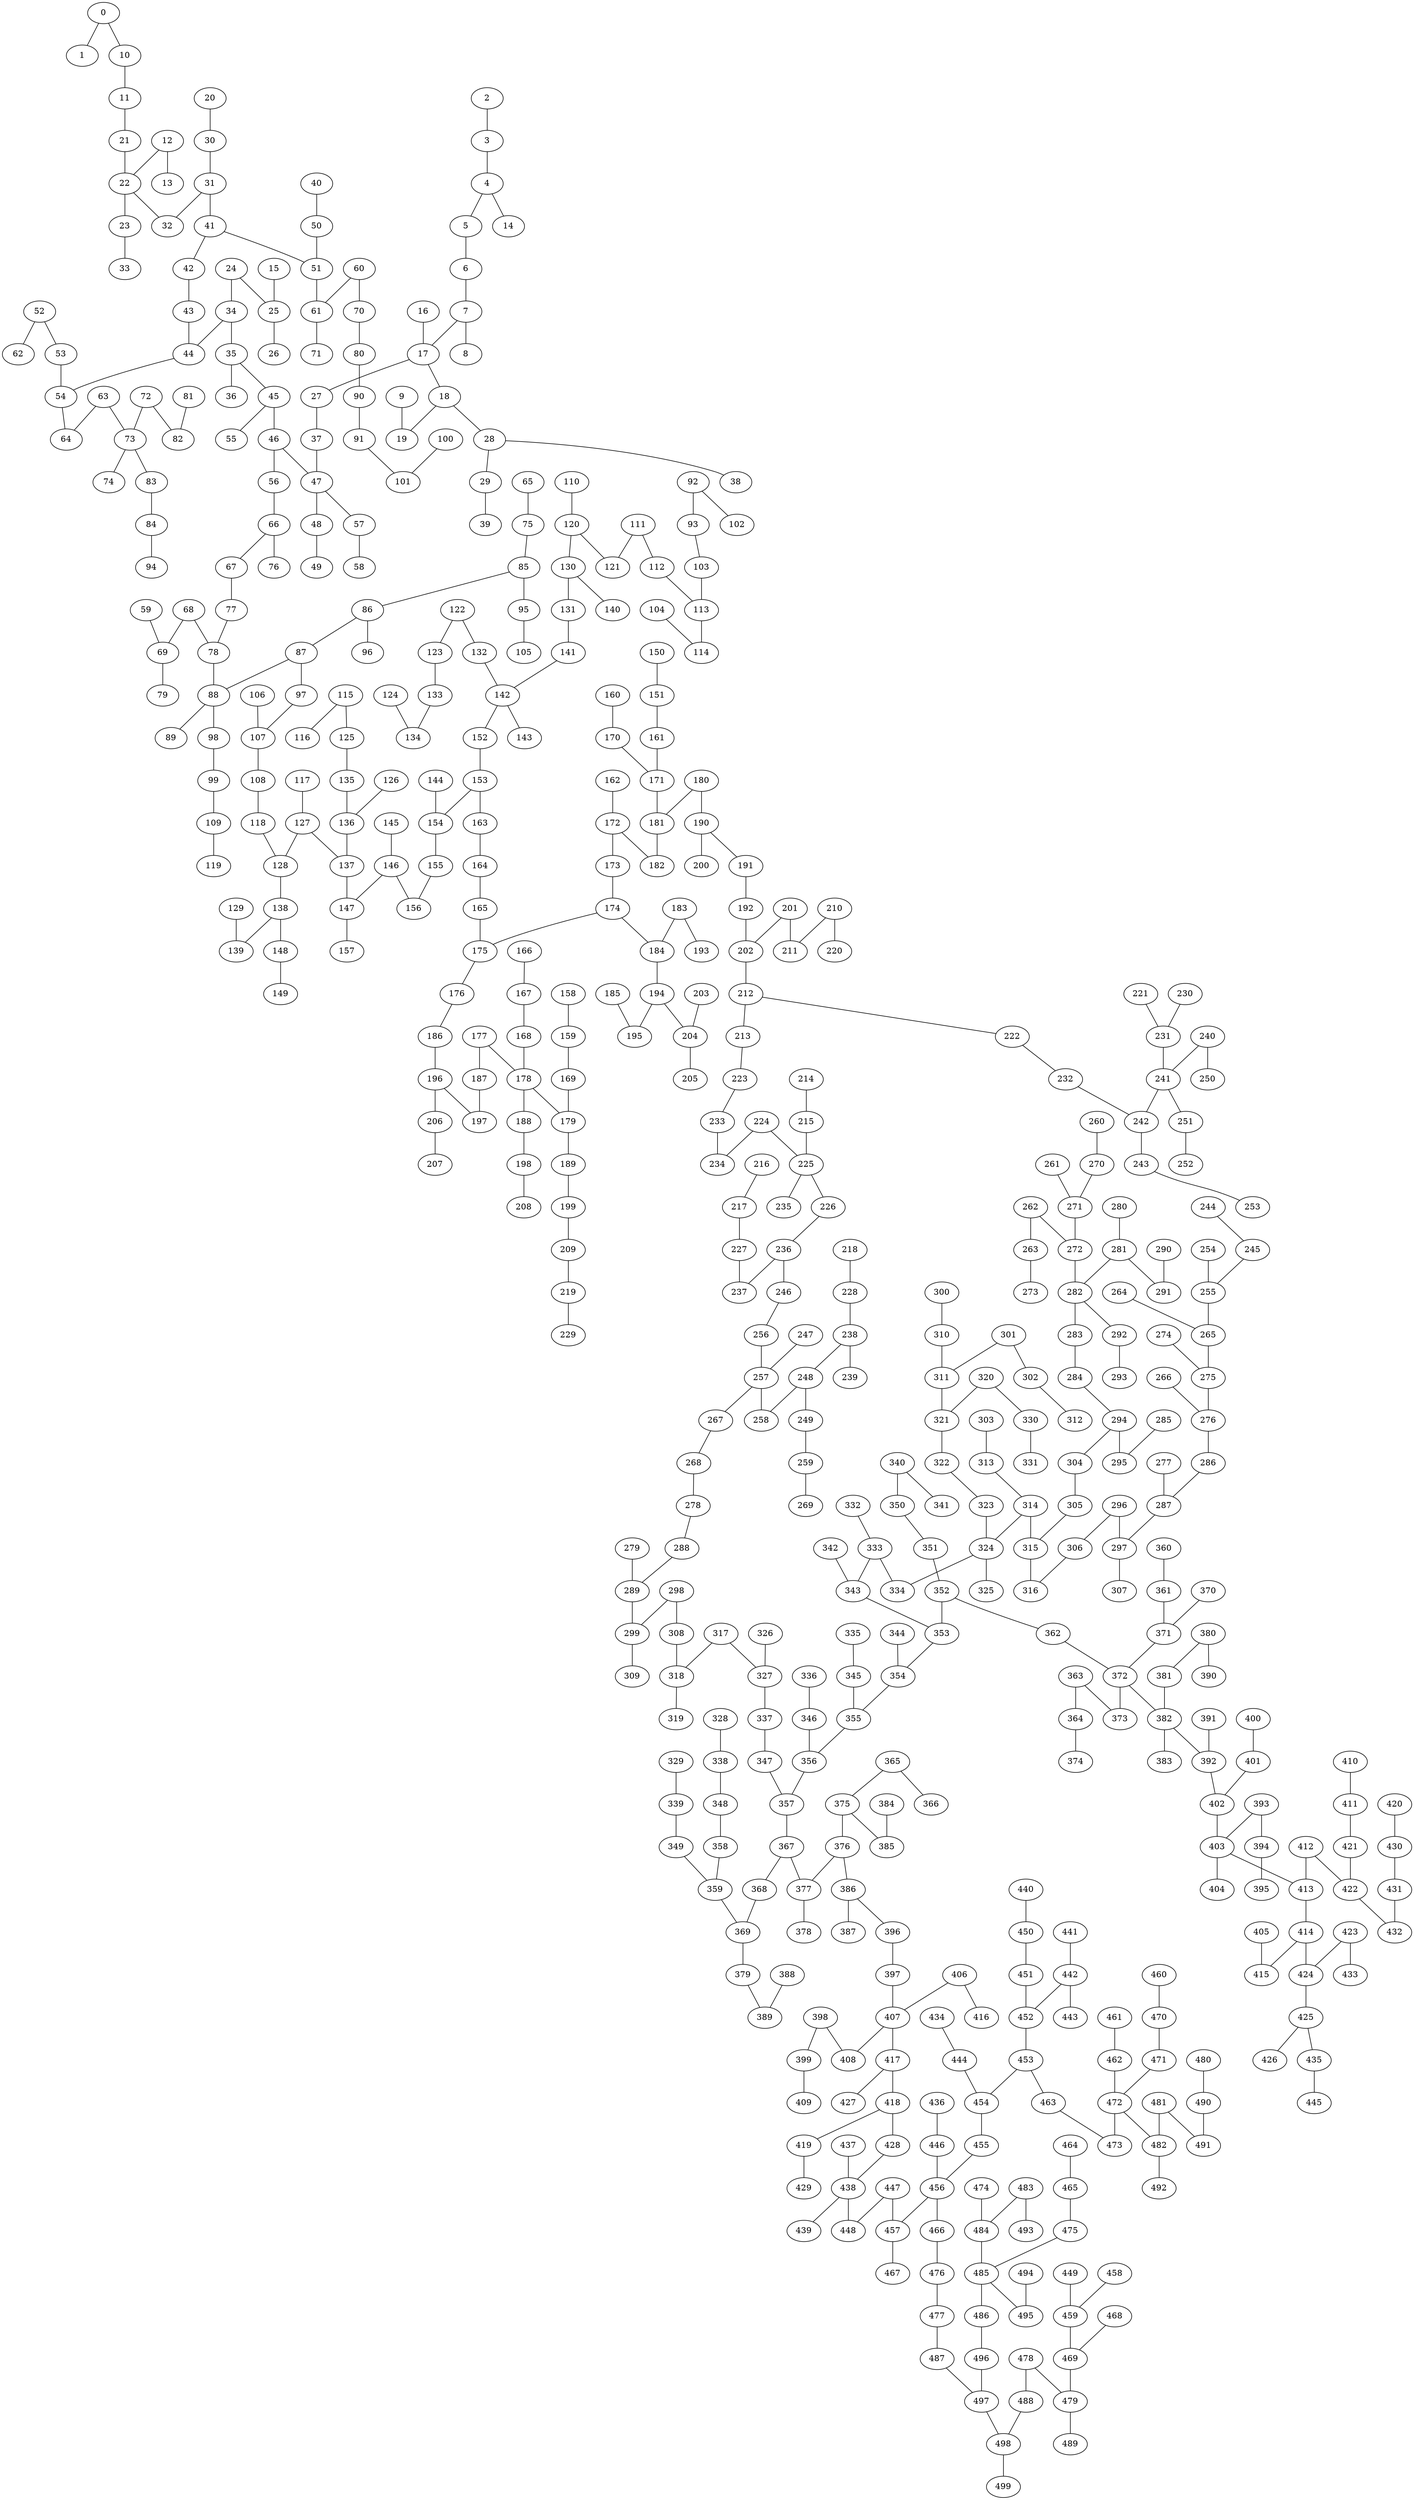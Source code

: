 strict graph G {
0;
1;
2;
3;
4;
5;
6;
7;
8;
9;
10;
11;
12;
13;
14;
15;
16;
17;
18;
19;
20;
21;
22;
23;
24;
25;
26;
27;
28;
29;
30;
31;
32;
33;
34;
35;
36;
37;
38;
39;
40;
41;
42;
43;
44;
45;
46;
47;
48;
49;
50;
51;
52;
53;
54;
55;
56;
57;
58;
59;
60;
61;
62;
63;
64;
65;
66;
67;
68;
69;
70;
71;
72;
73;
74;
75;
76;
77;
78;
79;
80;
81;
82;
83;
84;
85;
86;
87;
88;
89;
90;
91;
92;
93;
94;
95;
96;
97;
98;
99;
100;
101;
102;
103;
104;
105;
106;
107;
108;
109;
110;
111;
112;
113;
114;
115;
116;
117;
118;
119;
120;
121;
122;
123;
124;
125;
126;
127;
128;
129;
130;
131;
132;
133;
134;
135;
136;
137;
138;
139;
140;
141;
142;
143;
144;
145;
146;
147;
148;
149;
150;
151;
152;
153;
154;
155;
156;
157;
158;
159;
160;
161;
162;
163;
164;
165;
166;
167;
168;
169;
170;
171;
172;
173;
174;
175;
176;
177;
178;
179;
180;
181;
182;
183;
184;
185;
186;
187;
188;
189;
190;
191;
192;
193;
194;
195;
196;
197;
198;
199;
200;
201;
202;
203;
204;
205;
206;
207;
208;
209;
210;
211;
212;
213;
214;
215;
216;
217;
218;
219;
220;
221;
222;
223;
224;
225;
226;
227;
228;
229;
230;
231;
232;
233;
234;
235;
236;
237;
238;
239;
240;
241;
242;
243;
244;
245;
246;
247;
248;
249;
250;
251;
252;
253;
254;
255;
256;
257;
258;
259;
260;
261;
262;
263;
264;
265;
266;
267;
268;
269;
270;
271;
272;
273;
274;
275;
276;
277;
278;
279;
280;
281;
282;
283;
284;
285;
286;
287;
288;
289;
290;
291;
292;
293;
294;
295;
296;
297;
298;
299;
300;
301;
302;
303;
304;
305;
306;
307;
308;
309;
310;
311;
312;
313;
314;
315;
316;
317;
318;
319;
320;
321;
322;
323;
324;
325;
326;
327;
328;
329;
330;
331;
332;
333;
334;
335;
336;
337;
338;
339;
340;
341;
342;
343;
344;
345;
346;
347;
348;
349;
350;
351;
352;
353;
354;
355;
356;
357;
358;
359;
360;
361;
362;
363;
364;
365;
366;
367;
368;
369;
370;
371;
372;
373;
374;
375;
376;
377;
378;
379;
380;
381;
382;
383;
384;
385;
386;
387;
388;
389;
390;
391;
392;
393;
394;
395;
396;
397;
398;
399;
400;
401;
402;
403;
404;
405;
406;
407;
408;
409;
410;
411;
412;
413;
414;
415;
416;
417;
418;
419;
420;
421;
422;
423;
424;
425;
426;
427;
428;
429;
430;
431;
432;
433;
434;
435;
436;
437;
438;
439;
440;
441;
442;
443;
444;
445;
446;
447;
448;
449;
450;
451;
452;
453;
454;
455;
456;
457;
458;
459;
460;
461;
462;
463;
464;
465;
466;
467;
468;
469;
470;
471;
472;
473;
474;
475;
476;
477;
478;
479;
480;
481;
482;
483;
484;
485;
486;
487;
488;
489;
490;
491;
492;
493;
494;
495;
496;
497;
498;
499;
68 -- 78;
225 -- 226;
222 -- 232;
67 -- 77;
65 -- 75;
194 -- 195;
262 -- 263;
41 -- 42;
463 -- 473;
362 -- 372;
452 -- 453;
129 -- 139;
35 -- 36;
339 -- 349;
127 -- 128;
133 -- 134;
410 -- 411;
280 -- 281;
130 -- 140;
185 -- 195;
46 -- 47;
112 -- 113;
394 -- 395;
47 -- 48;
356 -- 357;
384 -- 385;
12 -- 22;
190 -- 191;
177 -- 178;
301 -- 302;
375 -- 376;
396 -- 397;
414 -- 415;
456 -- 457;
360 -- 361;
238 -- 239;
494 -- 495;
438 -- 439;
29 -- 39;
201 -- 211;
11 -- 21;
93 -- 103;
359 -- 369;
485 -- 495;
348 -- 358;
406 -- 407;
496 -- 497;
423 -- 424;
212 -- 222;
381 -- 382;
50 -- 51;
251 -- 252;
15 -- 25;
123 -- 133;
412 -- 422;
92 -- 93;
142 -- 152;
61 -- 71;
53 -- 54;
204 -- 205;
438 -- 448;
17 -- 27;
371 -- 372;
471 -- 472;
324 -- 334;
7 -- 8;
242 -- 243;
399 -- 409;
92 -- 102;
310 -- 311;
298 -- 308;
263 -- 273;
34 -- 35;
340 -- 350;
136 -- 137;
444 -- 454;
479 -- 489;
128 -- 138;
97 -- 107;
382 -- 392;
329 -- 339;
194 -- 204;
485 -- 486;
354 -- 355;
57 -- 58;
109 -- 119;
124 -- 134;
460 -- 470;
41 -- 51;
367 -- 368;
47 -- 57;
158 -- 159;
214 -- 215;
190 -- 200;
172 -- 182;
279 -- 289;
369 -- 379;
247 -- 257;
24 -- 25;
147 -- 157;
209 -- 219;
122 -- 123;
233 -- 234;
212 -- 213;
18 -- 19;
6 -- 7;
294 -- 304;
52 -- 62;
275 -- 276;
162 -- 172;
86 -- 96;
421 -- 422;
403 -- 404;
223 -- 233;
380 -- 381;
290 -- 291;
298 -- 299;
397 -- 407;
413 -- 414;
346 -- 356;
475 -- 485;
107 -- 108;
414 -- 424;
347 -- 357;
436 -- 446;
323 -- 324;
125 -- 135;
478 -- 488;
453 -- 454;
16 -- 17;
468 -- 469;
84 -- 94;
51 -- 61;
478 -- 479;
180 -- 181;
236 -- 246;
142 -- 143;
219 -- 229;
446 -- 456;
72 -- 82;
487 -- 497;
255 -- 265;
403 -- 413;
311 -- 321;
90 -- 91;
368 -- 369;
228 -- 238;
80 -- 90;
256 -- 257;
434 -- 444;
453 -- 463;
188 -- 198;
320 -- 321;
277 -- 287;
28 -- 29;
361 -- 371;
196 -- 206;
484 -- 485;
425 -- 435;
313 -- 314;
457 -- 467;
440 -- 450;
45 -- 55;
176 -- 186;
266 -- 276;
172 -- 173;
355 -- 356;
20 -- 30;
69 -- 79;
241 -- 242;
232 -- 242;
249 -- 259;
407 -- 417;
131 -- 141;
294 -- 295;
400 -- 401;
435 -- 445;
296 -- 306;
91 -- 101;
9 -- 19;
30 -- 31;
276 -- 286;
289 -- 299;
333 -- 334;
308 -- 318;
257 -- 267;
145 -- 146;
474 -- 484;
5 -- 6;
163 -- 164;
345 -- 355;
407 -- 408;
46 -- 56;
60 -- 70;
248 -- 258;
372 -- 373;
418 -- 428;
127 -- 137;
391 -- 392;
425 -- 426;
161 -- 171;
180 -- 190;
335 -- 345;
174 -- 175;
218 -- 228;
35 -- 45;
340 -- 341;
393 -- 403;
476 -- 477;
174 -- 184;
111 -- 112;
22 -- 32;
25 -- 26;
342 -- 343;
192 -- 202;
4 -- 5;
199 -- 209;
424 -- 425;
288 -- 289;
155 -- 156;
455 -- 456;
321 -- 322;
462 -- 472;
70 -- 80;
447 -- 448;
42 -- 43;
278 -- 288;
34 -- 44;
470 -- 471;
246 -- 256;
483 -- 493;
198 -- 208;
428 -- 438;
153 -- 154;
60 -- 61;
164 -- 165;
183 -- 184;
0 -- 1;
375 -- 385;
154 -- 155;
24 -- 34;
215 -- 225;
318 -- 319;
186 -- 196;
179 -- 189;
333 -- 343;
122 -- 132;
281 -- 291;
23 -- 33;
83 -- 84;
130 -- 131;
480 -- 490;
221 -- 231;
398 -- 408;
306 -- 316;
191 -- 192;
227 -- 237;
95 -- 105;
261 -- 271;
120 -- 130;
365 -- 375;
137 -- 147;
367 -- 377;
241 -- 251;
322 -- 323;
184 -- 194;
402 -- 403;
202 -- 212;
260 -- 270;
464 -- 465;
477 -- 487;
351 -- 352;
481 -- 482;
465 -- 475;
271 -- 272;
108 -- 118;
469 -- 479;
287 -- 297;
37 -- 47;
88 -- 89;
115 -- 125;
405 -- 415;
451 -- 452;
106 -- 107;
118 -- 128;
320 -- 330;
336 -- 346;
483 -- 484;
286 -- 287;
2 -- 3;
265 -- 275;
376 -- 386;
115 -- 116;
315 -- 316;
86 -- 87;
330 -- 331;
352 -- 353;
296 -- 297;
449 -- 459;
68 -- 69;
167 -- 168;
301 -- 311;
268 -- 278;
63 -- 73;
297 -- 307;
173 -- 174;
99 -- 109;
431 -- 432;
170 -- 171;
117 -- 127;
146 -- 156;
40 -- 50;
337 -- 347;
225 -- 235;
224 -- 234;
442 -- 452;
398 -- 399;
4 -- 14;
43 -- 44;
317 -- 318;
357 -- 367;
27 -- 37;
386 -- 387;
231 -- 241;
437 -- 438;
77 -- 78;
31 -- 41;
63 -- 64;
66 -- 67;
461 -- 462;
490 -- 491;
240 -- 241;
87 -- 97;
159 -- 169;
153 -- 163;
272 -- 282;
447 -- 457;
377 -- 378;
376 -- 377;
344 -- 354;
353 -- 354;
181 -- 182;
411 -- 421;
343 -- 353;
299 -- 309;
262 -- 272;
240 -- 250;
466 -- 476;
45 -- 46;
388 -- 389;
168 -- 178;
59 -- 69;
372 -- 382;
169 -- 179;
454 -- 455;
7 -- 17;
31 -- 32;
98 -- 99;
177 -- 187;
22 -- 23;
135 -- 136;
392 -- 402;
406 -- 416;
18 -- 28;
300 -- 310;
363 -- 364;
456 -- 466;
314 -- 324;
150 -- 151;
244 -- 245;
417 -- 418;
213 -- 223;
450 -- 451;
257 -- 258;
267 -- 268;
327 -- 337;
175 -- 176;
120 -- 121;
78 -- 88;
138 -- 148;
352 -- 362;
21 -- 22;
44 -- 54;
420 -- 430;
382 -- 383;
196 -- 197;
314 -- 315;
81 -- 82;
282 -- 292;
165 -- 175;
100 -- 101;
379 -- 389;
245 -- 255;
56 -- 66;
17 -- 18;
48 -- 49;
349 -- 359;
224 -- 225;
284 -- 294;
178 -- 188;
166 -- 167;
160 -- 170;
486 -- 496;
52 -- 53;
75 -- 85;
305 -- 315;
178 -- 179;
304 -- 305;
430 -- 431;
472 -- 473;
201 -- 202;
85 -- 95;
358 -- 359;
412 -- 413;
187 -- 197;
393 -- 394;
365 -- 366;
386 -- 396;
73 -- 74;
66 -- 76;
171 -- 181;
370 -- 371;
152 -- 153;
292 -- 293;
230 -- 231;
338 -- 348;
103 -- 113;
226 -- 236;
88 -- 98;
350 -- 351;
497 -- 498;
441 -- 442;
72 -- 73;
146 -- 147;
111 -- 121;
317 -- 327;
206 -- 207;
283 -- 284;
422 -- 432;
87 -- 88;
324 -- 325;
248 -- 249;
488 -- 498;
73 -- 83;
418 -- 419;
281 -- 282;
236 -- 237;
217 -- 227;
144 -- 154;
401 -- 402;
138 -- 139;
498 -- 499;
328 -- 338;
54 -- 64;
151 -- 161;
126 -- 136;
363 -- 373;
417 -- 427;
210 -- 220;
12 -- 13;
210 -- 211;
459 -- 469;
216 -- 217;
110 -- 120;
141 -- 142;
132 -- 142;
203 -- 204;
85 -- 86;
282 -- 283;
326 -- 327;
274 -- 275;
28 -- 38;
423 -- 433;
238 -- 248;
189 -- 199;
285 -- 295;
481 -- 491;
104 -- 114;
264 -- 265;
458 -- 459;
302 -- 312;
254 -- 255;
442 -- 443;
364 -- 374;
259 -- 269;
419 -- 429;
472 -- 482;
303 -- 313;
0 -- 10;
113 -- 114;
10 -- 11;
148 -- 149;
183 -- 193;
243 -- 253;
332 -- 333;
3 -- 4;
380 -- 390;
482 -- 492;
270 -- 271;
}
